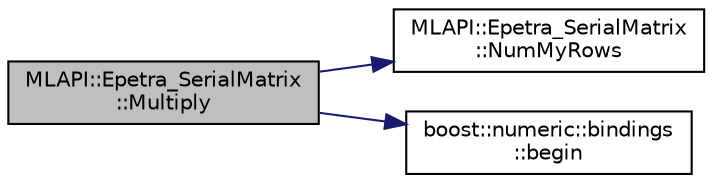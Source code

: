 digraph "MLAPI::Epetra_SerialMatrix::Multiply"
{
  edge [fontname="Helvetica",fontsize="10",labelfontname="Helvetica",labelfontsize="10"];
  node [fontname="Helvetica",fontsize="10",shape=record];
  rankdir="LR";
  Node81 [label="MLAPI::Epetra_SerialMatrix\l::Multiply",height=0.2,width=0.4,color="black", fillcolor="grey75", style="filled", fontcolor="black"];
  Node81 -> Node82 [color="midnightblue",fontsize="10",style="solid",fontname="Helvetica"];
  Node82 [label="MLAPI::Epetra_SerialMatrix\l::NumMyRows",height=0.2,width=0.4,color="black", fillcolor="white", style="filled",URL="$d1/dfc/class_m_l_a_p_i_1_1_epetra___serial_matrix.html#a29faadba57215baacd83aac19fb53fce"];
  Node81 -> Node83 [color="midnightblue",fontsize="10",style="solid",fontname="Helvetica"];
  Node83 [label="boost::numeric::bindings\l::begin",height=0.2,width=0.4,color="black", fillcolor="white", style="filled",URL="$d9/d60/namespaceboost_1_1numeric_1_1bindings.html#adc6ea08fe44222407d9d72347458cc8c"];
}
